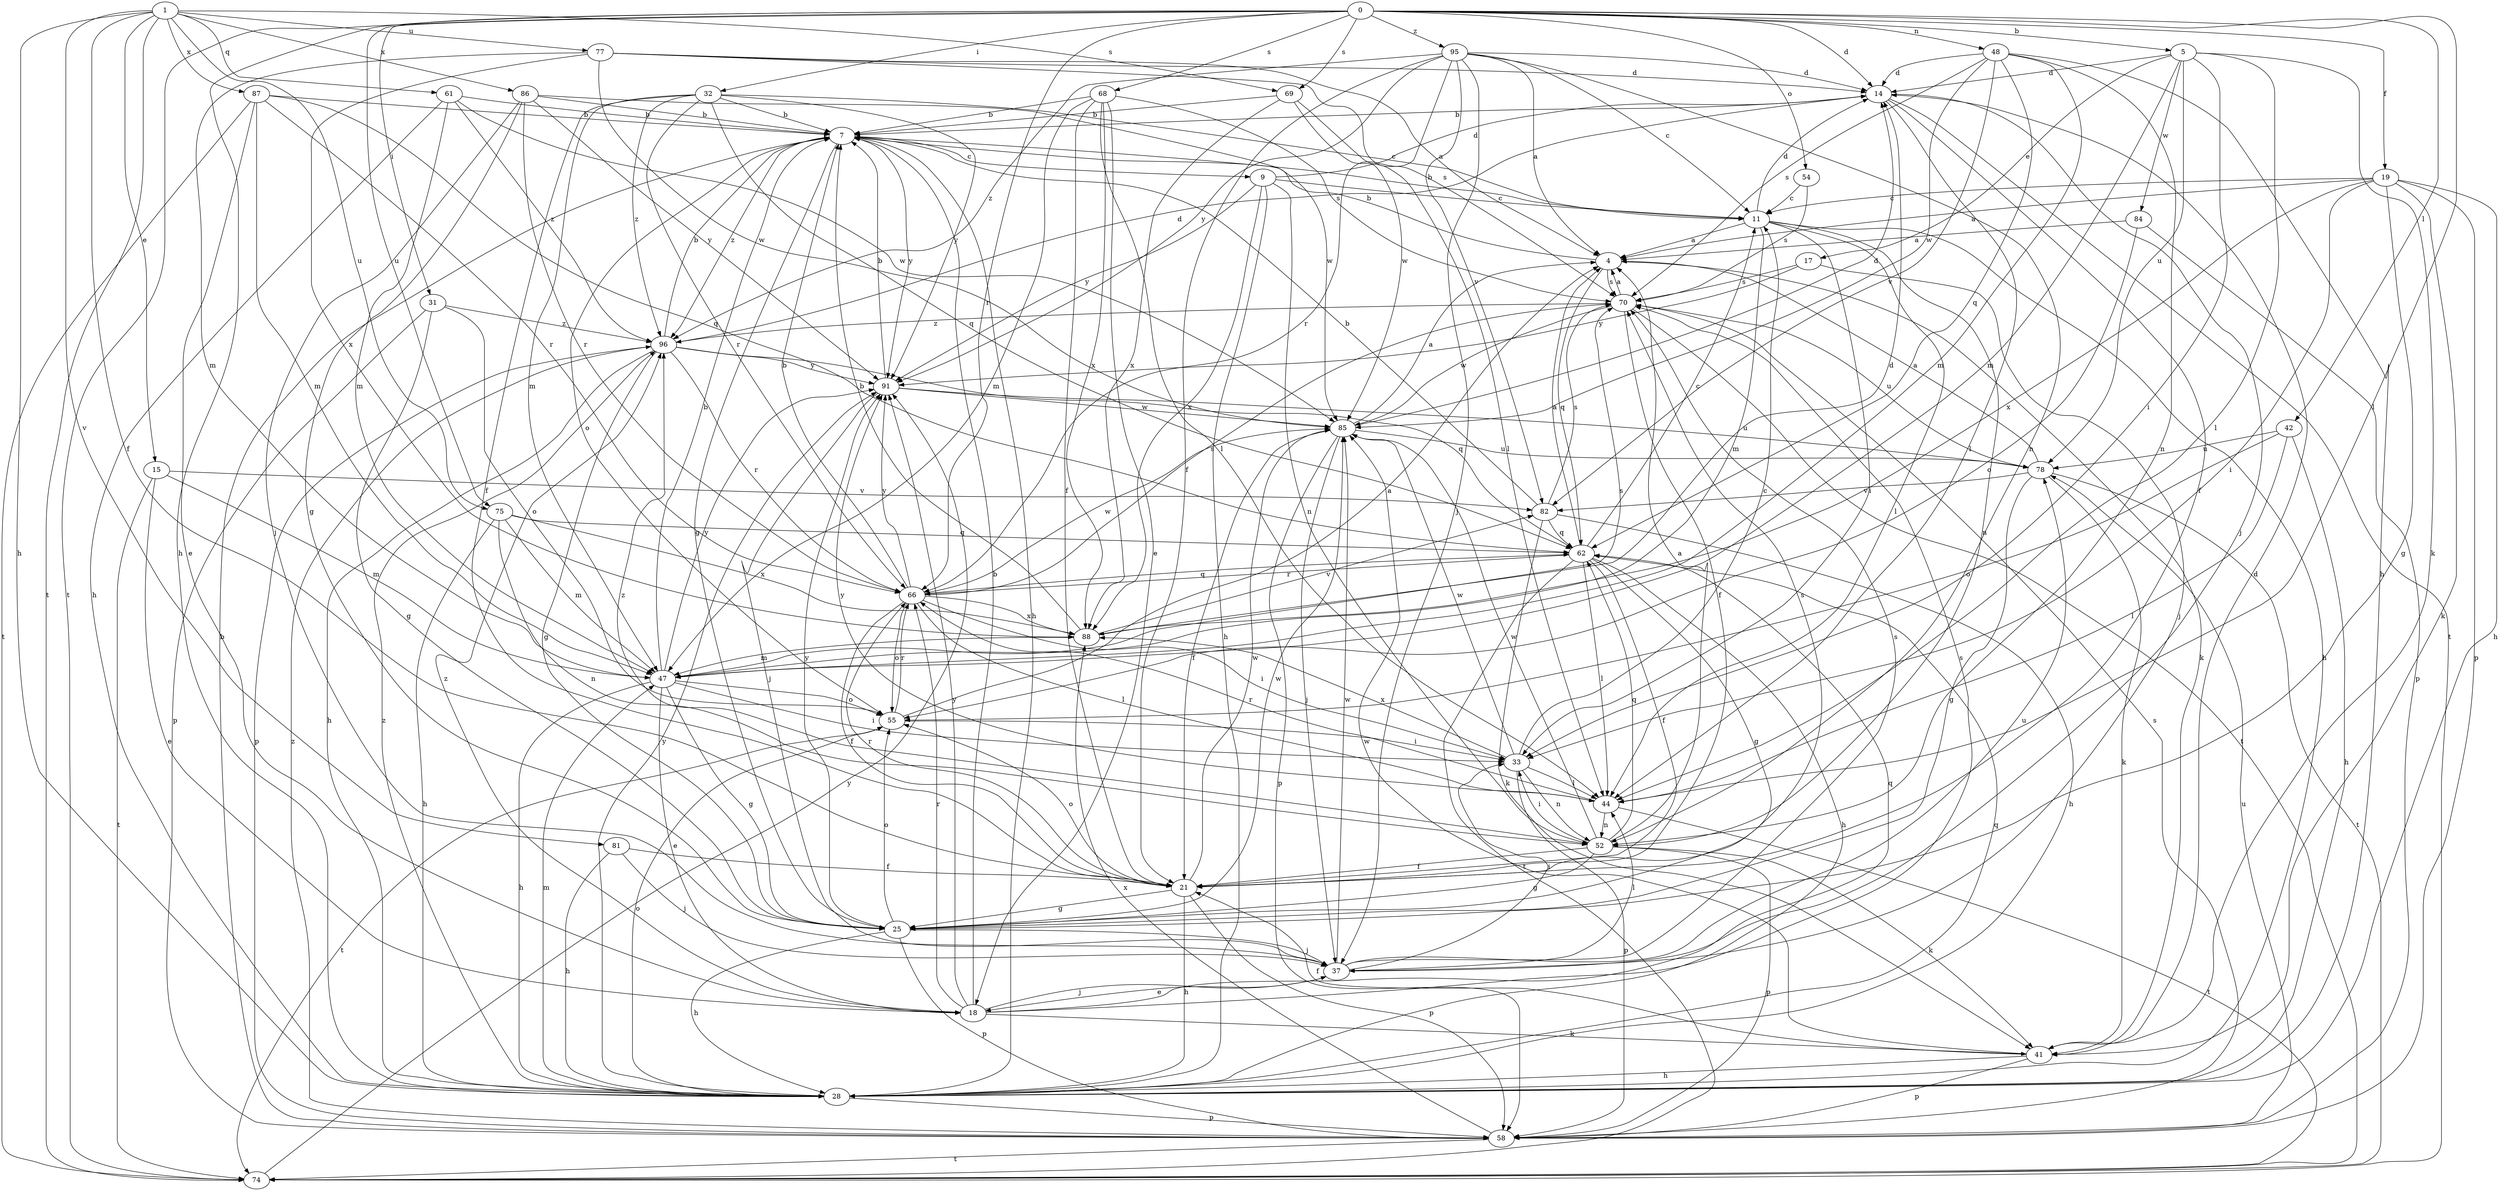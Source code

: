 strict digraph  {
0;
1;
4;
5;
7;
9;
11;
14;
15;
17;
18;
19;
21;
25;
28;
31;
32;
33;
37;
41;
42;
44;
47;
48;
52;
54;
55;
58;
61;
62;
66;
68;
69;
70;
74;
75;
77;
78;
81;
82;
84;
85;
86;
87;
88;
91;
95;
96;
0 -> 5  [label=b];
0 -> 14  [label=d];
0 -> 19  [label=f];
0 -> 28  [label=h];
0 -> 31  [label=i];
0 -> 32  [label=i];
0 -> 42  [label=l];
0 -> 44  [label=l];
0 -> 48  [label=n];
0 -> 54  [label=o];
0 -> 66  [label=r];
0 -> 68  [label=s];
0 -> 69  [label=s];
0 -> 74  [label=t];
0 -> 75  [label=u];
0 -> 95  [label=z];
1 -> 15  [label=e];
1 -> 21  [label=f];
1 -> 28  [label=h];
1 -> 61  [label=q];
1 -> 69  [label=s];
1 -> 74  [label=t];
1 -> 75  [label=u];
1 -> 77  [label=u];
1 -> 81  [label=v];
1 -> 86  [label=x];
1 -> 87  [label=x];
4 -> 7  [label=b];
4 -> 41  [label=k];
4 -> 62  [label=q];
4 -> 70  [label=s];
5 -> 14  [label=d];
5 -> 17  [label=e];
5 -> 33  [label=i];
5 -> 41  [label=k];
5 -> 44  [label=l];
5 -> 47  [label=m];
5 -> 78  [label=u];
5 -> 84  [label=w];
7 -> 9  [label=c];
7 -> 25  [label=g];
7 -> 28  [label=h];
7 -> 55  [label=o];
7 -> 91  [label=y];
7 -> 96  [label=z];
9 -> 11  [label=c];
9 -> 14  [label=d];
9 -> 28  [label=h];
9 -> 52  [label=n];
9 -> 88  [label=x];
9 -> 91  [label=y];
11 -> 4  [label=a];
11 -> 7  [label=b];
11 -> 14  [label=d];
11 -> 28  [label=h];
11 -> 33  [label=i];
11 -> 44  [label=l];
11 -> 47  [label=m];
11 -> 52  [label=n];
14 -> 7  [label=b];
14 -> 21  [label=f];
14 -> 37  [label=j];
14 -> 44  [label=l];
14 -> 74  [label=t];
15 -> 18  [label=e];
15 -> 47  [label=m];
15 -> 74  [label=t];
15 -> 82  [label=v];
17 -> 37  [label=j];
17 -> 70  [label=s];
17 -> 91  [label=y];
18 -> 7  [label=b];
18 -> 37  [label=j];
18 -> 41  [label=k];
18 -> 62  [label=q];
18 -> 66  [label=r];
18 -> 70  [label=s];
18 -> 91  [label=y];
18 -> 96  [label=z];
19 -> 4  [label=a];
19 -> 11  [label=c];
19 -> 25  [label=g];
19 -> 28  [label=h];
19 -> 33  [label=i];
19 -> 41  [label=k];
19 -> 58  [label=p];
19 -> 88  [label=x];
21 -> 25  [label=g];
21 -> 28  [label=h];
21 -> 55  [label=o];
21 -> 58  [label=p];
21 -> 66  [label=r];
21 -> 70  [label=s];
21 -> 85  [label=w];
25 -> 28  [label=h];
25 -> 37  [label=j];
25 -> 55  [label=o];
25 -> 58  [label=p];
25 -> 85  [label=w];
25 -> 91  [label=y];
28 -> 47  [label=m];
28 -> 55  [label=o];
28 -> 58  [label=p];
28 -> 62  [label=q];
28 -> 91  [label=y];
28 -> 96  [label=z];
31 -> 25  [label=g];
31 -> 55  [label=o];
31 -> 58  [label=p];
31 -> 96  [label=z];
32 -> 7  [label=b];
32 -> 11  [label=c];
32 -> 21  [label=f];
32 -> 47  [label=m];
32 -> 62  [label=q];
32 -> 66  [label=r];
32 -> 91  [label=y];
32 -> 96  [label=z];
33 -> 11  [label=c];
33 -> 44  [label=l];
33 -> 52  [label=n];
33 -> 58  [label=p];
33 -> 85  [label=w];
33 -> 88  [label=x];
37 -> 18  [label=e];
37 -> 33  [label=i];
37 -> 44  [label=l];
37 -> 70  [label=s];
37 -> 78  [label=u];
37 -> 85  [label=w];
41 -> 14  [label=d];
41 -> 21  [label=f];
41 -> 28  [label=h];
41 -> 58  [label=p];
41 -> 85  [label=w];
42 -> 28  [label=h];
42 -> 44  [label=l];
42 -> 55  [label=o];
42 -> 78  [label=u];
44 -> 52  [label=n];
44 -> 66  [label=r];
44 -> 74  [label=t];
44 -> 91  [label=y];
47 -> 7  [label=b];
47 -> 18  [label=e];
47 -> 25  [label=g];
47 -> 28  [label=h];
47 -> 33  [label=i];
47 -> 55  [label=o];
47 -> 70  [label=s];
47 -> 91  [label=y];
48 -> 14  [label=d];
48 -> 28  [label=h];
48 -> 47  [label=m];
48 -> 52  [label=n];
48 -> 62  [label=q];
48 -> 70  [label=s];
48 -> 82  [label=v];
48 -> 85  [label=w];
52 -> 4  [label=a];
52 -> 21  [label=f];
52 -> 25  [label=g];
52 -> 33  [label=i];
52 -> 41  [label=k];
52 -> 58  [label=p];
52 -> 62  [label=q];
52 -> 85  [label=w];
52 -> 96  [label=z];
54 -> 11  [label=c];
54 -> 70  [label=s];
55 -> 4  [label=a];
55 -> 33  [label=i];
55 -> 66  [label=r];
55 -> 74  [label=t];
58 -> 7  [label=b];
58 -> 70  [label=s];
58 -> 74  [label=t];
58 -> 78  [label=u];
58 -> 88  [label=x];
58 -> 96  [label=z];
61 -> 7  [label=b];
61 -> 28  [label=h];
61 -> 47  [label=m];
61 -> 85  [label=w];
61 -> 96  [label=z];
62 -> 4  [label=a];
62 -> 11  [label=c];
62 -> 21  [label=f];
62 -> 25  [label=g];
62 -> 28  [label=h];
62 -> 44  [label=l];
62 -> 66  [label=r];
62 -> 74  [label=t];
66 -> 7  [label=b];
66 -> 21  [label=f];
66 -> 33  [label=i];
66 -> 44  [label=l];
66 -> 55  [label=o];
66 -> 62  [label=q];
66 -> 70  [label=s];
66 -> 85  [label=w];
66 -> 88  [label=x];
66 -> 91  [label=y];
68 -> 7  [label=b];
68 -> 18  [label=e];
68 -> 21  [label=f];
68 -> 44  [label=l];
68 -> 47  [label=m];
68 -> 70  [label=s];
68 -> 88  [label=x];
69 -> 7  [label=b];
69 -> 44  [label=l];
69 -> 85  [label=w];
69 -> 88  [label=x];
70 -> 4  [label=a];
70 -> 21  [label=f];
70 -> 74  [label=t];
70 -> 78  [label=u];
70 -> 85  [label=w];
70 -> 96  [label=z];
74 -> 91  [label=y];
75 -> 28  [label=h];
75 -> 47  [label=m];
75 -> 52  [label=n];
75 -> 62  [label=q];
75 -> 88  [label=x];
77 -> 4  [label=a];
77 -> 14  [label=d];
77 -> 47  [label=m];
77 -> 70  [label=s];
77 -> 85  [label=w];
77 -> 88  [label=x];
78 -> 4  [label=a];
78 -> 25  [label=g];
78 -> 41  [label=k];
78 -> 74  [label=t];
78 -> 82  [label=v];
81 -> 21  [label=f];
81 -> 28  [label=h];
81 -> 37  [label=j];
82 -> 7  [label=b];
82 -> 28  [label=h];
82 -> 41  [label=k];
82 -> 62  [label=q];
82 -> 70  [label=s];
84 -> 4  [label=a];
84 -> 55  [label=o];
84 -> 58  [label=p];
85 -> 4  [label=a];
85 -> 14  [label=d];
85 -> 21  [label=f];
85 -> 37  [label=j];
85 -> 58  [label=p];
85 -> 78  [label=u];
86 -> 7  [label=b];
86 -> 25  [label=g];
86 -> 37  [label=j];
86 -> 66  [label=r];
86 -> 85  [label=w];
86 -> 91  [label=y];
87 -> 7  [label=b];
87 -> 18  [label=e];
87 -> 47  [label=m];
87 -> 62  [label=q];
87 -> 66  [label=r];
87 -> 74  [label=t];
88 -> 7  [label=b];
88 -> 14  [label=d];
88 -> 47  [label=m];
88 -> 82  [label=v];
91 -> 7  [label=b];
91 -> 37  [label=j];
91 -> 78  [label=u];
91 -> 85  [label=w];
95 -> 4  [label=a];
95 -> 11  [label=c];
95 -> 14  [label=d];
95 -> 21  [label=f];
95 -> 37  [label=j];
95 -> 52  [label=n];
95 -> 66  [label=r];
95 -> 82  [label=v];
95 -> 91  [label=y];
95 -> 96  [label=z];
96 -> 7  [label=b];
96 -> 14  [label=d];
96 -> 25  [label=g];
96 -> 28  [label=h];
96 -> 58  [label=p];
96 -> 62  [label=q];
96 -> 66  [label=r];
96 -> 91  [label=y];
}

